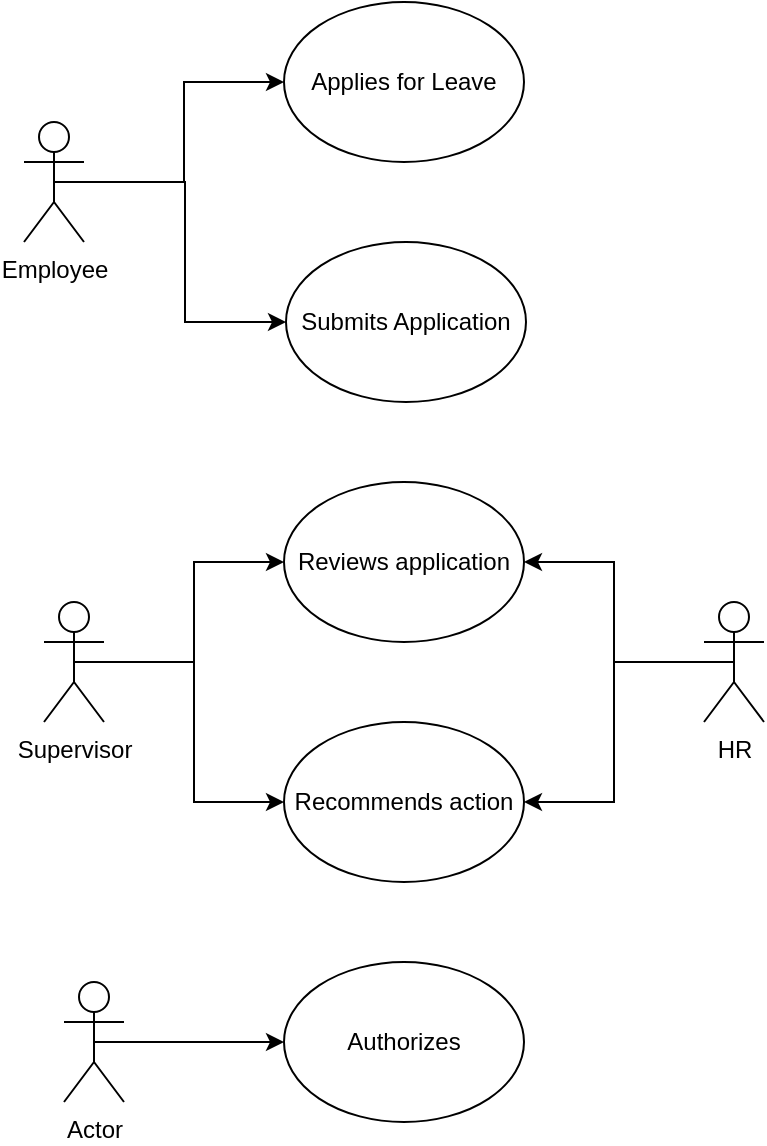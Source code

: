 <mxfile version="21.1.1" type="github">
  <diagram name="Page-1" id="-ahK2AiJFUt962WjD6yo">
    <mxGraphModel dx="794" dy="462" grid="1" gridSize="10" guides="1" tooltips="1" connect="1" arrows="1" fold="1" page="1" pageScale="1" pageWidth="850" pageHeight="1100" math="0" shadow="0">
      <root>
        <mxCell id="0" />
        <mxCell id="1" parent="0" />
        <mxCell id="jEuNEIycebCgHaeAklti-11" style="edgeStyle=orthogonalEdgeStyle;rounded=0;orthogonalLoop=1;jettySize=auto;html=1;exitX=0.5;exitY=0.5;exitDx=0;exitDy=0;exitPerimeter=0;entryX=0;entryY=0.5;entryDx=0;entryDy=0;" parent="1" source="jEuNEIycebCgHaeAklti-1" target="jEuNEIycebCgHaeAklti-3" edge="1">
          <mxGeometry relative="1" as="geometry" />
        </mxCell>
        <mxCell id="jEuNEIycebCgHaeAklti-18" style="edgeStyle=orthogonalEdgeStyle;rounded=0;orthogonalLoop=1;jettySize=auto;html=1;exitX=0.5;exitY=0.5;exitDx=0;exitDy=0;exitPerimeter=0;entryX=0;entryY=0.5;entryDx=0;entryDy=0;" parent="1" source="jEuNEIycebCgHaeAklti-1" target="jEuNEIycebCgHaeAklti-2" edge="1">
          <mxGeometry relative="1" as="geometry" />
        </mxCell>
        <mxCell id="jEuNEIycebCgHaeAklti-1" value="Employee" style="shape=umlActor;verticalLabelPosition=bottom;verticalAlign=top;html=1;outlineConnect=0;" parent="1" vertex="1">
          <mxGeometry x="70" y="100" width="30" height="60" as="geometry" />
        </mxCell>
        <mxCell id="jEuNEIycebCgHaeAklti-2" value="Applies for Leave" style="ellipse;whiteSpace=wrap;html=1;" parent="1" vertex="1">
          <mxGeometry x="200" y="40" width="120" height="80" as="geometry" />
        </mxCell>
        <mxCell id="jEuNEIycebCgHaeAklti-3" value="Submits Application" style="ellipse;whiteSpace=wrap;html=1;" parent="1" vertex="1">
          <mxGeometry x="201" y="160" width="120" height="80" as="geometry" />
        </mxCell>
        <mxCell id="jEuNEIycebCgHaeAklti-9" style="edgeStyle=orthogonalEdgeStyle;rounded=0;orthogonalLoop=1;jettySize=auto;html=1;exitX=0.5;exitY=0.5;exitDx=0;exitDy=0;exitPerimeter=0;entryX=0;entryY=0.5;entryDx=0;entryDy=0;" parent="1" source="jEuNEIycebCgHaeAklti-6" target="jEuNEIycebCgHaeAklti-7" edge="1">
          <mxGeometry relative="1" as="geometry" />
        </mxCell>
        <mxCell id="jEuNEIycebCgHaeAklti-10" style="edgeStyle=orthogonalEdgeStyle;rounded=0;orthogonalLoop=1;jettySize=auto;html=1;exitX=0.5;exitY=0.5;exitDx=0;exitDy=0;exitPerimeter=0;entryX=0;entryY=0.5;entryDx=0;entryDy=0;" parent="1" source="jEuNEIycebCgHaeAklti-6" target="jEuNEIycebCgHaeAklti-8" edge="1">
          <mxGeometry relative="1" as="geometry" />
        </mxCell>
        <mxCell id="jEuNEIycebCgHaeAklti-6" value="Supervisor" style="shape=umlActor;verticalLabelPosition=bottom;verticalAlign=top;html=1;outlineConnect=0;" parent="1" vertex="1">
          <mxGeometry x="80" y="340" width="30" height="60" as="geometry" />
        </mxCell>
        <mxCell id="jEuNEIycebCgHaeAklti-7" value="Reviews application" style="ellipse;whiteSpace=wrap;html=1;" parent="1" vertex="1">
          <mxGeometry x="200" y="280" width="120" height="80" as="geometry" />
        </mxCell>
        <mxCell id="jEuNEIycebCgHaeAklti-8" value="Recommends action" style="ellipse;whiteSpace=wrap;html=1;" parent="1" vertex="1">
          <mxGeometry x="200" y="400" width="120" height="80" as="geometry" />
        </mxCell>
        <mxCell id="jEuNEIycebCgHaeAklti-13" style="edgeStyle=orthogonalEdgeStyle;rounded=0;orthogonalLoop=1;jettySize=auto;html=1;exitX=0.5;exitY=0.5;exitDx=0;exitDy=0;exitPerimeter=0;entryX=1;entryY=0.5;entryDx=0;entryDy=0;" parent="1" source="jEuNEIycebCgHaeAklti-12" target="jEuNEIycebCgHaeAklti-7" edge="1">
          <mxGeometry relative="1" as="geometry" />
        </mxCell>
        <mxCell id="jEuNEIycebCgHaeAklti-14" style="edgeStyle=orthogonalEdgeStyle;rounded=0;orthogonalLoop=1;jettySize=auto;html=1;exitX=0.5;exitY=0.5;exitDx=0;exitDy=0;exitPerimeter=0;entryX=1;entryY=0.5;entryDx=0;entryDy=0;" parent="1" source="jEuNEIycebCgHaeAklti-12" target="jEuNEIycebCgHaeAklti-8" edge="1">
          <mxGeometry relative="1" as="geometry" />
        </mxCell>
        <mxCell id="jEuNEIycebCgHaeAklti-12" value="HR" style="shape=umlActor;verticalLabelPosition=bottom;verticalAlign=top;html=1;outlineConnect=0;" parent="1" vertex="1">
          <mxGeometry x="410" y="340" width="30" height="60" as="geometry" />
        </mxCell>
        <mxCell id="jEuNEIycebCgHaeAklti-17" style="edgeStyle=orthogonalEdgeStyle;rounded=0;orthogonalLoop=1;jettySize=auto;html=1;exitX=0.5;exitY=0.5;exitDx=0;exitDy=0;exitPerimeter=0;entryX=0;entryY=0.5;entryDx=0;entryDy=0;" parent="1" source="jEuNEIycebCgHaeAklti-15" target="jEuNEIycebCgHaeAklti-16" edge="1">
          <mxGeometry relative="1" as="geometry" />
        </mxCell>
        <mxCell id="jEuNEIycebCgHaeAklti-15" value="Actor" style="shape=umlActor;verticalLabelPosition=bottom;verticalAlign=top;html=1;outlineConnect=0;" parent="1" vertex="1">
          <mxGeometry x="90" y="530" width="30" height="60" as="geometry" />
        </mxCell>
        <mxCell id="jEuNEIycebCgHaeAklti-16" value="Authorizes" style="ellipse;whiteSpace=wrap;html=1;" parent="1" vertex="1">
          <mxGeometry x="200" y="520" width="120" height="80" as="geometry" />
        </mxCell>
      </root>
    </mxGraphModel>
  </diagram>
</mxfile>
